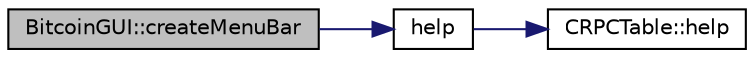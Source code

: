 digraph "BitcoinGUI::createMenuBar"
{
  edge [fontname="Helvetica",fontsize="10",labelfontname="Helvetica",labelfontsize="10"];
  node [fontname="Helvetica",fontsize="10",shape=record];
  rankdir="LR";
  Node69 [label="BitcoinGUI::createMenuBar",height=0.2,width=0.4,color="black", fillcolor="grey75", style="filled", fontcolor="black"];
  Node69 -> Node70 [color="midnightblue",fontsize="10",style="solid",fontname="Helvetica"];
  Node70 [label="help",height=0.2,width=0.4,color="black", fillcolor="white", style="filled",URL="$rpcserver_8cpp.html#a64b7a85139e261640892b6ac1a2a23aa"];
  Node70 -> Node71 [color="midnightblue",fontsize="10",style="solid",fontname="Helvetica"];
  Node71 [label="CRPCTable::help",height=0.2,width=0.4,color="black", fillcolor="white", style="filled",URL="$class_c_r_p_c_table.html#aaba3a5908a430d07084292d5a894c812",tooltip="Note: This interface may still be subject to change. "];
}
